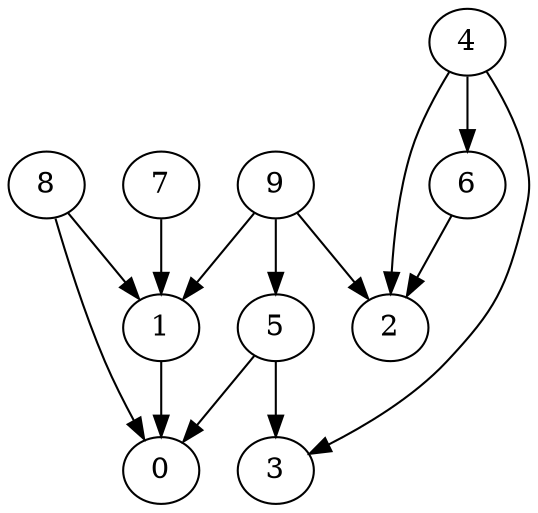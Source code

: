 digraph G {
  graph [splines=true overlap=false]
  node  [shape=ellipse, width=0.3, height=0.3]
  0 [label="0"];
  1 [label="1"];
  2 [label="2"];
  3 [label="3"];
  4 [label="4"];
  5 [label="5"];
  6 [label="6"];
  7 [label="7"];
  8 [label="8"];
  9 [label="9"];
  1 -> 0;
  4 -> 2;
  4 -> 3;
  4 -> 6;
  5 -> 0;
  5 -> 3;
  6 -> 2;
  7 -> 1;
  8 -> 0;
  8 -> 1;
  9 -> 1;
  9 -> 2;
  9 -> 5;
}
